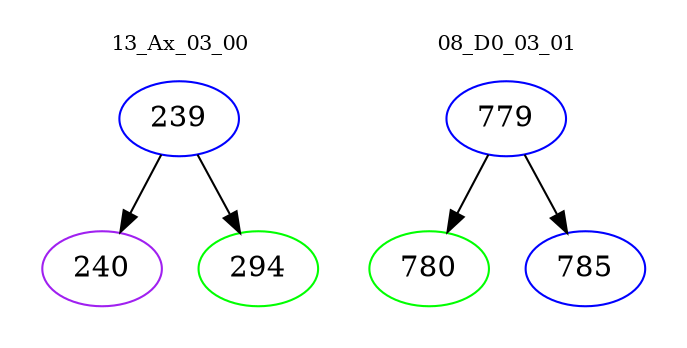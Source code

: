 digraph{
subgraph cluster_0 {
color = white
label = "13_Ax_03_00";
fontsize=10;
T0_239 [label="239", color="blue"]
T0_239 -> T0_240 [color="black"]
T0_240 [label="240", color="purple"]
T0_239 -> T0_294 [color="black"]
T0_294 [label="294", color="green"]
}
subgraph cluster_1 {
color = white
label = "08_D0_03_01";
fontsize=10;
T1_779 [label="779", color="blue"]
T1_779 -> T1_780 [color="black"]
T1_780 [label="780", color="green"]
T1_779 -> T1_785 [color="black"]
T1_785 [label="785", color="blue"]
}
}
